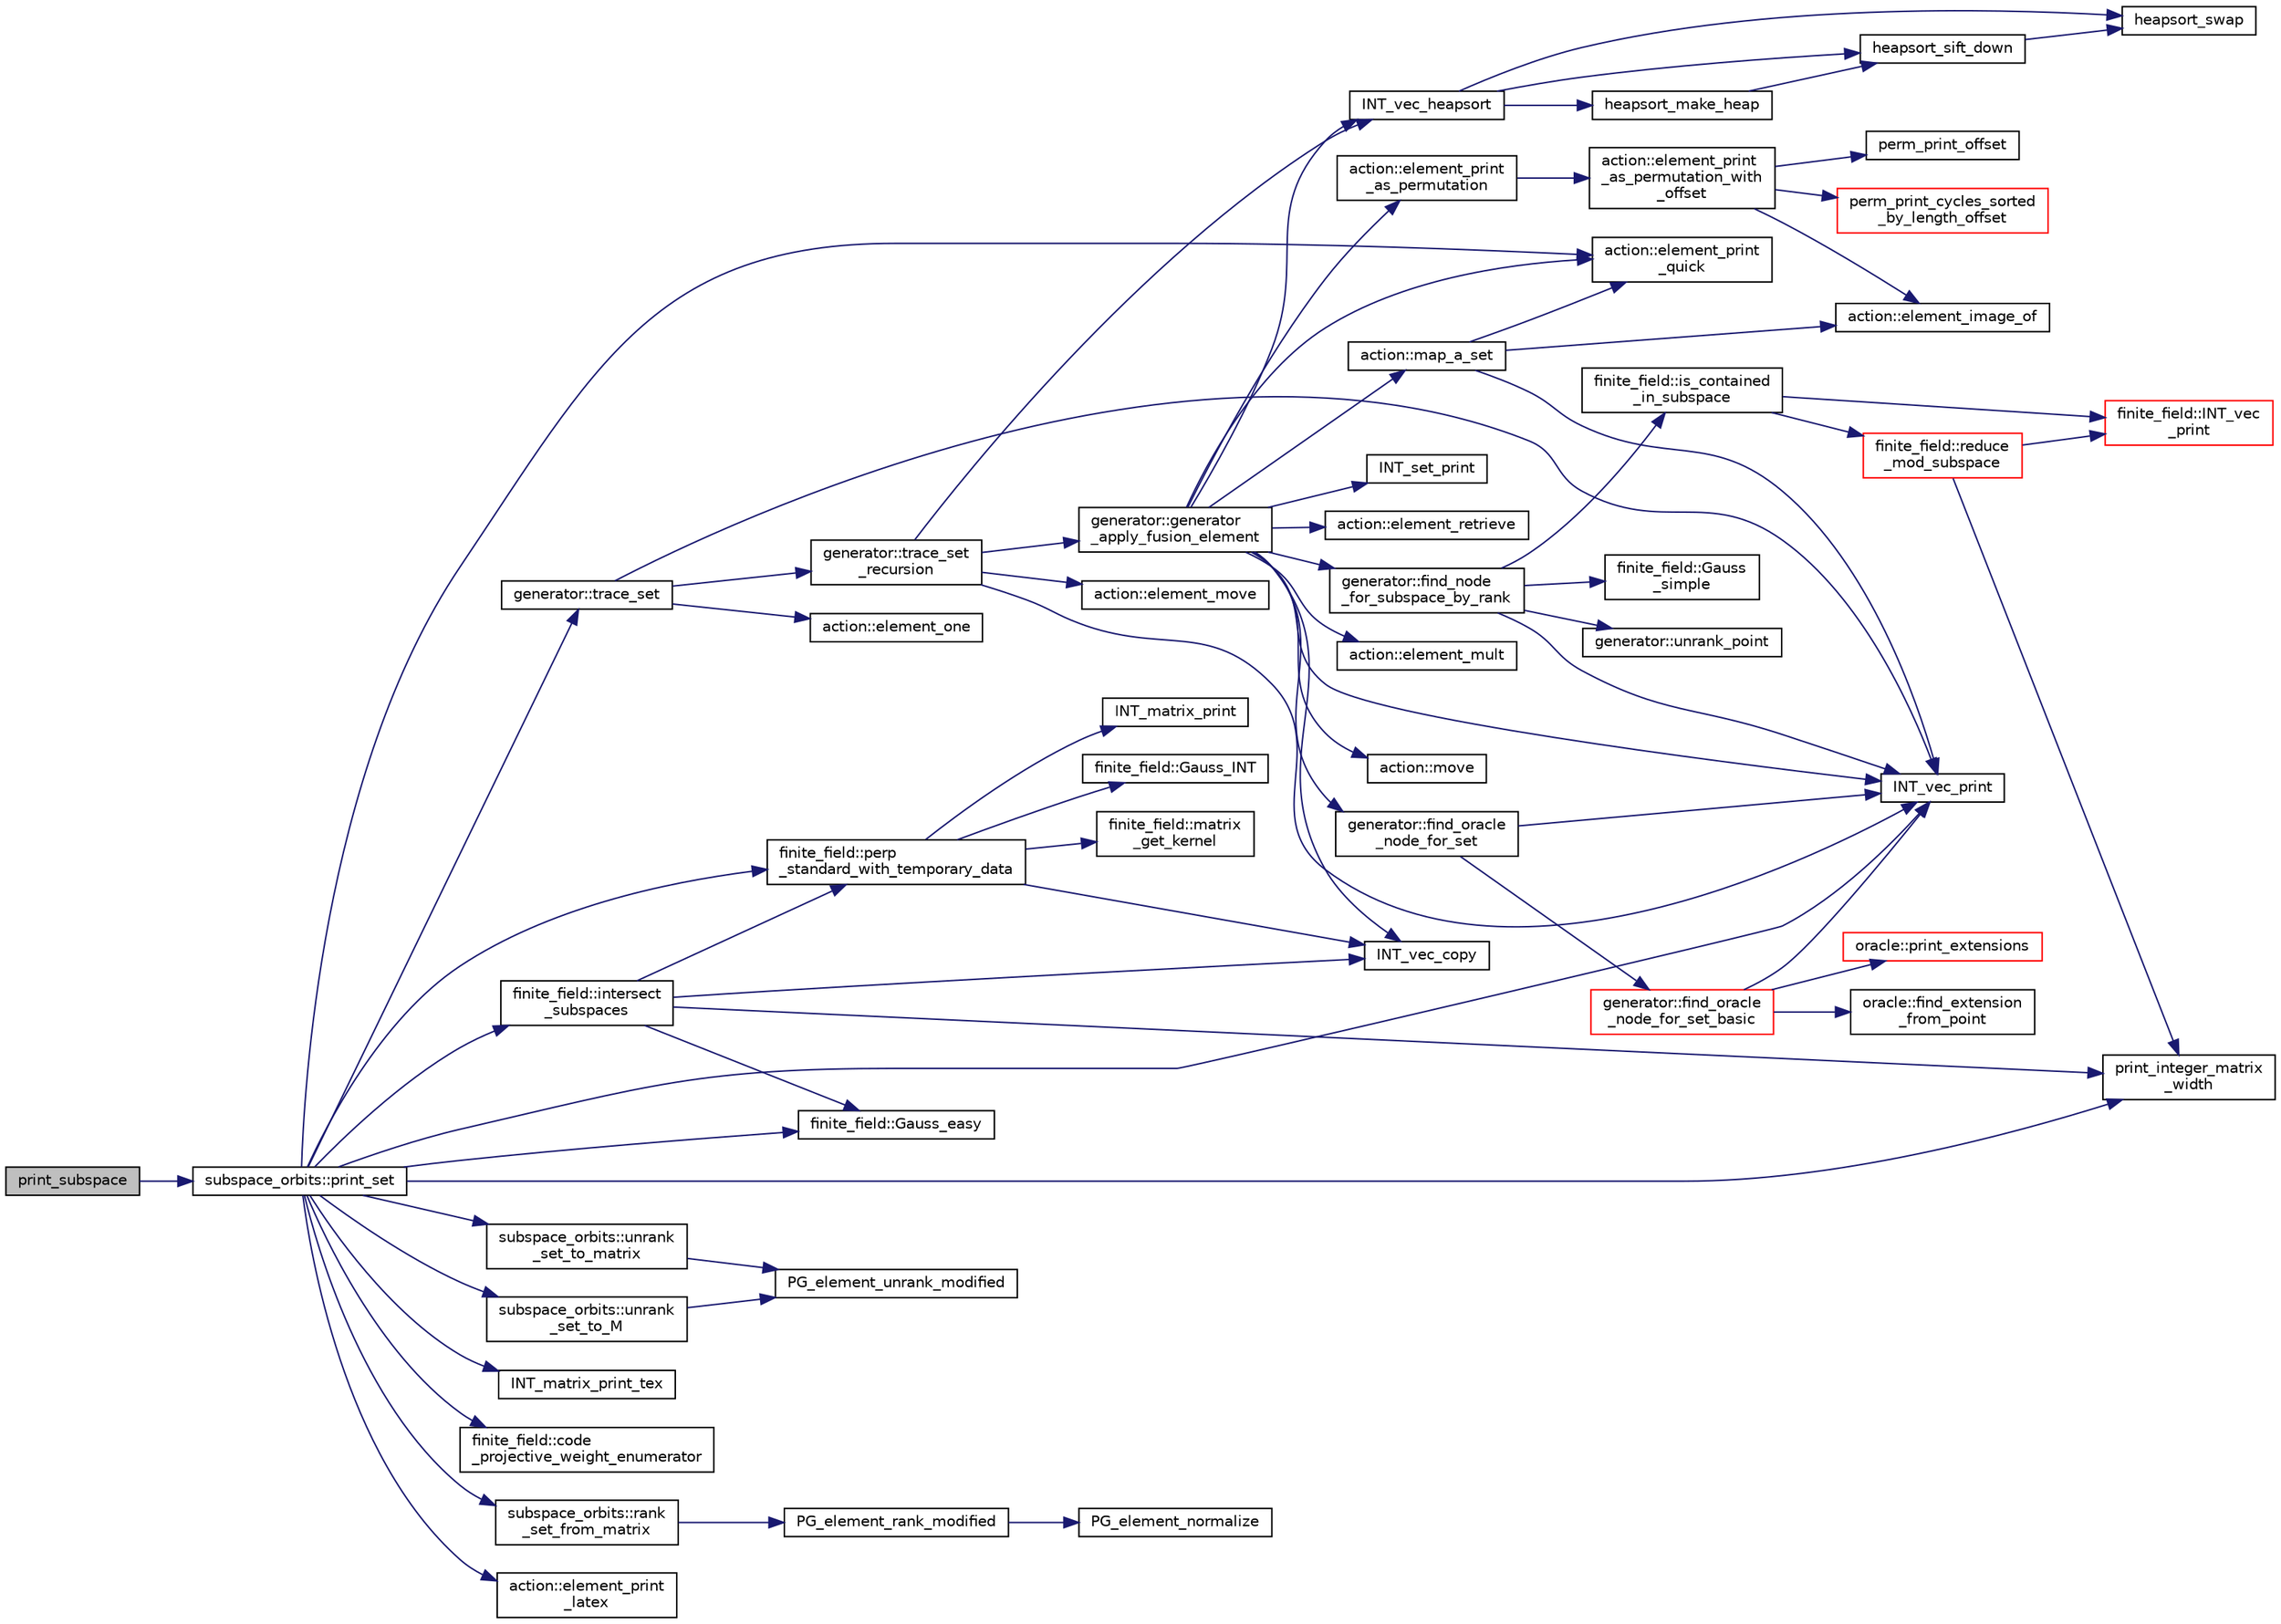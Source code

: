 digraph "print_subspace"
{
  edge [fontname="Helvetica",fontsize="10",labelfontname="Helvetica",labelfontsize="10"];
  node [fontname="Helvetica",fontsize="10",shape=record];
  rankdir="LR";
  Node1134 [label="print_subspace",height=0.2,width=0.4,color="black", fillcolor="grey75", style="filled", fontcolor="black"];
  Node1134 -> Node1135 [color="midnightblue",fontsize="10",style="solid",fontname="Helvetica"];
  Node1135 [label="subspace_orbits::print_set",height=0.2,width=0.4,color="black", fillcolor="white", style="filled",URL="$d2/d9f/classsubspace__orbits.html#a25e7fad26b5e83ab2464bcfeb50572aa"];
  Node1135 -> Node1136 [color="midnightblue",fontsize="10",style="solid",fontname="Helvetica"];
  Node1136 [label="INT_vec_print",height=0.2,width=0.4,color="black", fillcolor="white", style="filled",URL="$df/dbf/sajeeb_8_c.html#a79a5901af0b47dd0d694109543c027fe"];
  Node1135 -> Node1137 [color="midnightblue",fontsize="10",style="solid",fontname="Helvetica"];
  Node1137 [label="subspace_orbits::unrank\l_set_to_M",height=0.2,width=0.4,color="black", fillcolor="white", style="filled",URL="$d2/d9f/classsubspace__orbits.html#a9440573e13ae98d29694664bf23bad83"];
  Node1137 -> Node1138 [color="midnightblue",fontsize="10",style="solid",fontname="Helvetica"];
  Node1138 [label="PG_element_unrank_modified",height=0.2,width=0.4,color="black", fillcolor="white", style="filled",URL="$d4/d67/geometry_8h.html#a83ae9b605d496f6a90345303f6efae64"];
  Node1135 -> Node1139 [color="midnightblue",fontsize="10",style="solid",fontname="Helvetica"];
  Node1139 [label="print_integer_matrix\l_width",height=0.2,width=0.4,color="black", fillcolor="white", style="filled",URL="$d5/db4/io__and__os_8h.html#aa78f3e73fc2179251bd15adbcc31573f"];
  Node1135 -> Node1140 [color="midnightblue",fontsize="10",style="solid",fontname="Helvetica"];
  Node1140 [label="finite_field::Gauss_easy",height=0.2,width=0.4,color="black", fillcolor="white", style="filled",URL="$df/d5a/classfinite__field.html#a32761bf6c4a41f24b7193352127db8e7"];
  Node1135 -> Node1141 [color="midnightblue",fontsize="10",style="solid",fontname="Helvetica"];
  Node1141 [label="INT_matrix_print_tex",height=0.2,width=0.4,color="black", fillcolor="white", style="filled",URL="$d5/db4/io__and__os_8h.html#af68a4f4000e48d0778fbcb424707affb"];
  Node1135 -> Node1142 [color="midnightblue",fontsize="10",style="solid",fontname="Helvetica"];
  Node1142 [label="finite_field::code\l_projective_weight_enumerator",height=0.2,width=0.4,color="black", fillcolor="white", style="filled",URL="$df/d5a/classfinite__field.html#a5e3f482f774257b33633d792d63bce14"];
  Node1135 -> Node1143 [color="midnightblue",fontsize="10",style="solid",fontname="Helvetica"];
  Node1143 [label="finite_field::perp\l_standard_with_temporary_data",height=0.2,width=0.4,color="black", fillcolor="white", style="filled",URL="$df/d5a/classfinite__field.html#aae3cca9b5f19ae969a9c5349d14f41c0"];
  Node1143 -> Node1144 [color="midnightblue",fontsize="10",style="solid",fontname="Helvetica"];
  Node1144 [label="INT_vec_copy",height=0.2,width=0.4,color="black", fillcolor="white", style="filled",URL="$df/dbf/sajeeb_8_c.html#ac2d875e27e009af6ec04d17254d11075"];
  Node1143 -> Node1145 [color="midnightblue",fontsize="10",style="solid",fontname="Helvetica"];
  Node1145 [label="INT_matrix_print",height=0.2,width=0.4,color="black", fillcolor="white", style="filled",URL="$d5/db4/io__and__os_8h.html#afd4180a24bef3a2b584668a4eaf607ff"];
  Node1143 -> Node1146 [color="midnightblue",fontsize="10",style="solid",fontname="Helvetica"];
  Node1146 [label="finite_field::Gauss_INT",height=0.2,width=0.4,color="black", fillcolor="white", style="filled",URL="$df/d5a/classfinite__field.html#adb676d2e80341b53751326e3a58beb11"];
  Node1143 -> Node1147 [color="midnightblue",fontsize="10",style="solid",fontname="Helvetica"];
  Node1147 [label="finite_field::matrix\l_get_kernel",height=0.2,width=0.4,color="black", fillcolor="white", style="filled",URL="$df/d5a/classfinite__field.html#ac45780a927cee936df13d04d30d2d248"];
  Node1135 -> Node1148 [color="midnightblue",fontsize="10",style="solid",fontname="Helvetica"];
  Node1148 [label="subspace_orbits::rank\l_set_from_matrix",height=0.2,width=0.4,color="black", fillcolor="white", style="filled",URL="$d2/d9f/classsubspace__orbits.html#a41ec18eff0efa076f385ea3e85aa6da0"];
  Node1148 -> Node1149 [color="midnightblue",fontsize="10",style="solid",fontname="Helvetica"];
  Node1149 [label="PG_element_rank_modified",height=0.2,width=0.4,color="black", fillcolor="white", style="filled",URL="$d4/d67/geometry_8h.html#a9cd1a8bf5b88a038e33862f6c2c3dd36"];
  Node1149 -> Node1150 [color="midnightblue",fontsize="10",style="solid",fontname="Helvetica"];
  Node1150 [label="PG_element_normalize",height=0.2,width=0.4,color="black", fillcolor="white", style="filled",URL="$df/de4/projective_8_c.html#a5a4c3c1158bad6bab0d786c616bd0996"];
  Node1135 -> Node1151 [color="midnightblue",fontsize="10",style="solid",fontname="Helvetica"];
  Node1151 [label="generator::trace_set",height=0.2,width=0.4,color="black", fillcolor="white", style="filled",URL="$d7/d73/classgenerator.html#ae34b55cbb999d9b2aa9dacc8748de0b2"];
  Node1151 -> Node1136 [color="midnightblue",fontsize="10",style="solid",fontname="Helvetica"];
  Node1151 -> Node1152 [color="midnightblue",fontsize="10",style="solid",fontname="Helvetica"];
  Node1152 [label="action::element_one",height=0.2,width=0.4,color="black", fillcolor="white", style="filled",URL="$d2/d86/classaction.html#a780a105daf04d6d1fe7e2f63b3c88e3b"];
  Node1151 -> Node1153 [color="midnightblue",fontsize="10",style="solid",fontname="Helvetica"];
  Node1153 [label="generator::trace_set\l_recursion",height=0.2,width=0.4,color="black", fillcolor="white", style="filled",URL="$d7/d73/classgenerator.html#aede118133e199ff6a1a381c7da8366b4"];
  Node1153 -> Node1136 [color="midnightblue",fontsize="10",style="solid",fontname="Helvetica"];
  Node1153 -> Node1154 [color="midnightblue",fontsize="10",style="solid",fontname="Helvetica"];
  Node1154 [label="INT_vec_heapsort",height=0.2,width=0.4,color="black", fillcolor="white", style="filled",URL="$d5/de2/foundations_2data__structures_2data__structures_8h.html#a3590ad9987f801fbfc94634300182f39"];
  Node1154 -> Node1155 [color="midnightblue",fontsize="10",style="solid",fontname="Helvetica"];
  Node1155 [label="heapsort_make_heap",height=0.2,width=0.4,color="black", fillcolor="white", style="filled",URL="$d4/dd7/sorting_8_c.html#a42f24453d7d77eeb1338ebd1a13cfdbb"];
  Node1155 -> Node1156 [color="midnightblue",fontsize="10",style="solid",fontname="Helvetica"];
  Node1156 [label="heapsort_sift_down",height=0.2,width=0.4,color="black", fillcolor="white", style="filled",URL="$d4/dd7/sorting_8_c.html#a65cbb1a6a3f01f511673705437ddc18b"];
  Node1156 -> Node1157 [color="midnightblue",fontsize="10",style="solid",fontname="Helvetica"];
  Node1157 [label="heapsort_swap",height=0.2,width=0.4,color="black", fillcolor="white", style="filled",URL="$d4/dd7/sorting_8_c.html#a8f048362e6065297b19b6975bcbbfcc6"];
  Node1154 -> Node1157 [color="midnightblue",fontsize="10",style="solid",fontname="Helvetica"];
  Node1154 -> Node1156 [color="midnightblue",fontsize="10",style="solid",fontname="Helvetica"];
  Node1153 -> Node1158 [color="midnightblue",fontsize="10",style="solid",fontname="Helvetica"];
  Node1158 [label="generator::generator\l_apply_fusion_element",height=0.2,width=0.4,color="black", fillcolor="white", style="filled",URL="$d7/d73/classgenerator.html#a5e555672da45c6fbc2c5b2d2aa9bb537"];
  Node1158 -> Node1159 [color="midnightblue",fontsize="10",style="solid",fontname="Helvetica"];
  Node1159 [label="INT_set_print",height=0.2,width=0.4,color="black", fillcolor="white", style="filled",URL="$df/dbf/sajeeb_8_c.html#a97614645ec11df30e0e896367f91ffd9"];
  Node1158 -> Node1160 [color="midnightblue",fontsize="10",style="solid",fontname="Helvetica"];
  Node1160 [label="action::element_retrieve",height=0.2,width=0.4,color="black", fillcolor="white", style="filled",URL="$d2/d86/classaction.html#ad28f6f8810ffbad64c1490f78e51e2b1"];
  Node1158 -> Node1161 [color="midnightblue",fontsize="10",style="solid",fontname="Helvetica"];
  Node1161 [label="action::element_print\l_quick",height=0.2,width=0.4,color="black", fillcolor="white", style="filled",URL="$d2/d86/classaction.html#a4844680cf6750396f76494a28655265b"];
  Node1158 -> Node1162 [color="midnightblue",fontsize="10",style="solid",fontname="Helvetica"];
  Node1162 [label="action::element_print\l_as_permutation",height=0.2,width=0.4,color="black", fillcolor="white", style="filled",URL="$d2/d86/classaction.html#a2975618a8203187b688a67c947150bb8"];
  Node1162 -> Node1163 [color="midnightblue",fontsize="10",style="solid",fontname="Helvetica"];
  Node1163 [label="action::element_print\l_as_permutation_with\l_offset",height=0.2,width=0.4,color="black", fillcolor="white", style="filled",URL="$d2/d86/classaction.html#addd61d869434abaad431124a6d858396"];
  Node1163 -> Node1164 [color="midnightblue",fontsize="10",style="solid",fontname="Helvetica"];
  Node1164 [label="action::element_image_of",height=0.2,width=0.4,color="black", fillcolor="white", style="filled",URL="$d2/d86/classaction.html#ae09559d4537a048fc860f8a74a31393d"];
  Node1163 -> Node1165 [color="midnightblue",fontsize="10",style="solid",fontname="Helvetica"];
  Node1165 [label="perm_print_offset",height=0.2,width=0.4,color="black", fillcolor="white", style="filled",URL="$d2/d7c/combinatorics_8_c.html#ab87deef2ba9e4d2ce386a19eeaffecf3"];
  Node1163 -> Node1166 [color="midnightblue",fontsize="10",style="solid",fontname="Helvetica"];
  Node1166 [label="perm_print_cycles_sorted\l_by_length_offset",height=0.2,width=0.4,color="red", fillcolor="white", style="filled",URL="$d5/d90/action__global_8_c.html#a9d1f2e34879c04dbc45d08984a8066e3"];
  Node1158 -> Node1136 [color="midnightblue",fontsize="10",style="solid",fontname="Helvetica"];
  Node1158 -> Node1174 [color="midnightblue",fontsize="10",style="solid",fontname="Helvetica"];
  Node1174 [label="action::map_a_set",height=0.2,width=0.4,color="black", fillcolor="white", style="filled",URL="$d2/d86/classaction.html#a600e542e5aeca2a46f18110e027947e0"];
  Node1174 -> Node1161 [color="midnightblue",fontsize="10",style="solid",fontname="Helvetica"];
  Node1174 -> Node1136 [color="midnightblue",fontsize="10",style="solid",fontname="Helvetica"];
  Node1174 -> Node1164 [color="midnightblue",fontsize="10",style="solid",fontname="Helvetica"];
  Node1158 -> Node1175 [color="midnightblue",fontsize="10",style="solid",fontname="Helvetica"];
  Node1175 [label="action::element_mult",height=0.2,width=0.4,color="black", fillcolor="white", style="filled",URL="$d2/d86/classaction.html#ae9e36b2cae1f0f7bd7144097fa9a34b3"];
  Node1158 -> Node1176 [color="midnightblue",fontsize="10",style="solid",fontname="Helvetica"];
  Node1176 [label="action::move",height=0.2,width=0.4,color="black", fillcolor="white", style="filled",URL="$d2/d86/classaction.html#ab857fef69d8687a7926a9e4a00dd77ee"];
  Node1158 -> Node1177 [color="midnightblue",fontsize="10",style="solid",fontname="Helvetica"];
  Node1177 [label="generator::find_node\l_for_subspace_by_rank",height=0.2,width=0.4,color="black", fillcolor="white", style="filled",URL="$d7/d73/classgenerator.html#ad118a5102c2f16c7bed14ee432fe70b2"];
  Node1177 -> Node1136 [color="midnightblue",fontsize="10",style="solid",fontname="Helvetica"];
  Node1177 -> Node1178 [color="midnightblue",fontsize="10",style="solid",fontname="Helvetica"];
  Node1178 [label="generator::unrank_point",height=0.2,width=0.4,color="black", fillcolor="white", style="filled",URL="$d7/d73/classgenerator.html#ad8842983b197430759b0588712c26693"];
  Node1177 -> Node1179 [color="midnightblue",fontsize="10",style="solid",fontname="Helvetica"];
  Node1179 [label="finite_field::Gauss\l_simple",height=0.2,width=0.4,color="black", fillcolor="white", style="filled",URL="$df/d5a/classfinite__field.html#aba4950590e24a1ce323f292cf47b3307"];
  Node1177 -> Node1180 [color="midnightblue",fontsize="10",style="solid",fontname="Helvetica"];
  Node1180 [label="finite_field::is_contained\l_in_subspace",height=0.2,width=0.4,color="black", fillcolor="white", style="filled",URL="$df/d5a/classfinite__field.html#a21d04fc4ddc2f03fb3401656f14abb72"];
  Node1180 -> Node1181 [color="midnightblue",fontsize="10",style="solid",fontname="Helvetica"];
  Node1181 [label="finite_field::INT_vec\l_print",height=0.2,width=0.4,color="red", fillcolor="white", style="filled",URL="$df/d5a/classfinite__field.html#a9c33a61dedc197e37b014b6f8dc07f06"];
  Node1180 -> Node1185 [color="midnightblue",fontsize="10",style="solid",fontname="Helvetica"];
  Node1185 [label="finite_field::reduce\l_mod_subspace",height=0.2,width=0.4,color="red", fillcolor="white", style="filled",URL="$df/d5a/classfinite__field.html#a58c58854e54819ab1f3b1df2a12423ad"];
  Node1185 -> Node1181 [color="midnightblue",fontsize="10",style="solid",fontname="Helvetica"];
  Node1185 -> Node1139 [color="midnightblue",fontsize="10",style="solid",fontname="Helvetica"];
  Node1158 -> Node1144 [color="midnightblue",fontsize="10",style="solid",fontname="Helvetica"];
  Node1158 -> Node1154 [color="midnightblue",fontsize="10",style="solid",fontname="Helvetica"];
  Node1158 -> Node1193 [color="midnightblue",fontsize="10",style="solid",fontname="Helvetica"];
  Node1193 [label="generator::find_oracle\l_node_for_set",height=0.2,width=0.4,color="black", fillcolor="white", style="filled",URL="$d7/d73/classgenerator.html#acdf58f4d0bdb6a88af63cdd5fb5d6bff"];
  Node1193 -> Node1136 [color="midnightblue",fontsize="10",style="solid",fontname="Helvetica"];
  Node1193 -> Node1194 [color="midnightblue",fontsize="10",style="solid",fontname="Helvetica"];
  Node1194 [label="generator::find_oracle\l_node_for_set_basic",height=0.2,width=0.4,color="red", fillcolor="white", style="filled",URL="$d7/d73/classgenerator.html#aef74bcab80fb84791767d56f6cc1464f"];
  Node1194 -> Node1136 [color="midnightblue",fontsize="10",style="solid",fontname="Helvetica"];
  Node1194 -> Node1195 [color="midnightblue",fontsize="10",style="solid",fontname="Helvetica"];
  Node1195 [label="oracle::find_extension\l_from_point",height=0.2,width=0.4,color="black", fillcolor="white", style="filled",URL="$d7/da7/classoracle.html#aa6091b5a2260435d706a61ddc06ad1a4"];
  Node1194 -> Node1196 [color="midnightblue",fontsize="10",style="solid",fontname="Helvetica"];
  Node1196 [label="oracle::print_extensions",height=0.2,width=0.4,color="red", fillcolor="white", style="filled",URL="$d7/da7/classoracle.html#a6ea212ee0158a6c6146d54f79ba0e9f3"];
  Node1153 -> Node1172 [color="midnightblue",fontsize="10",style="solid",fontname="Helvetica"];
  Node1172 [label="action::element_move",height=0.2,width=0.4,color="black", fillcolor="white", style="filled",URL="$d2/d86/classaction.html#a550947491bbb534d3d7951f50198a874"];
  Node1135 -> Node1198 [color="midnightblue",fontsize="10",style="solid",fontname="Helvetica"];
  Node1198 [label="subspace_orbits::unrank\l_set_to_matrix",height=0.2,width=0.4,color="black", fillcolor="white", style="filled",URL="$d2/d9f/classsubspace__orbits.html#aaa0e34dafb23d81af5275348122ada17"];
  Node1198 -> Node1138 [color="midnightblue",fontsize="10",style="solid",fontname="Helvetica"];
  Node1135 -> Node1161 [color="midnightblue",fontsize="10",style="solid",fontname="Helvetica"];
  Node1135 -> Node1199 [color="midnightblue",fontsize="10",style="solid",fontname="Helvetica"];
  Node1199 [label="action::element_print\l_latex",height=0.2,width=0.4,color="black", fillcolor="white", style="filled",URL="$d2/d86/classaction.html#a45872d8a9043eb99b8bfa4955b89f70a"];
  Node1135 -> Node1200 [color="midnightblue",fontsize="10",style="solid",fontname="Helvetica"];
  Node1200 [label="finite_field::intersect\l_subspaces",height=0.2,width=0.4,color="black", fillcolor="white", style="filled",URL="$df/d5a/classfinite__field.html#af887ed38de1b121a4260e828d069aa3e"];
  Node1200 -> Node1144 [color="midnightblue",fontsize="10",style="solid",fontname="Helvetica"];
  Node1200 -> Node1139 [color="midnightblue",fontsize="10",style="solid",fontname="Helvetica"];
  Node1200 -> Node1143 [color="midnightblue",fontsize="10",style="solid",fontname="Helvetica"];
  Node1200 -> Node1140 [color="midnightblue",fontsize="10",style="solid",fontname="Helvetica"];
}
